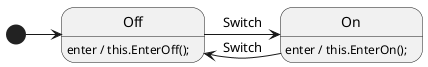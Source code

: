 @startuml
[*] -> Off
Off -> On : Switch
On -> Off : Switch

' Use actions to call functions on various triggers, 
' such as entering or exiting a state.
' You can call these functions whatever you want.
' You will define these functions in your callback.
Off: enter / this.EnterOff();
On: enter / this.EnterOn();
@enduml

